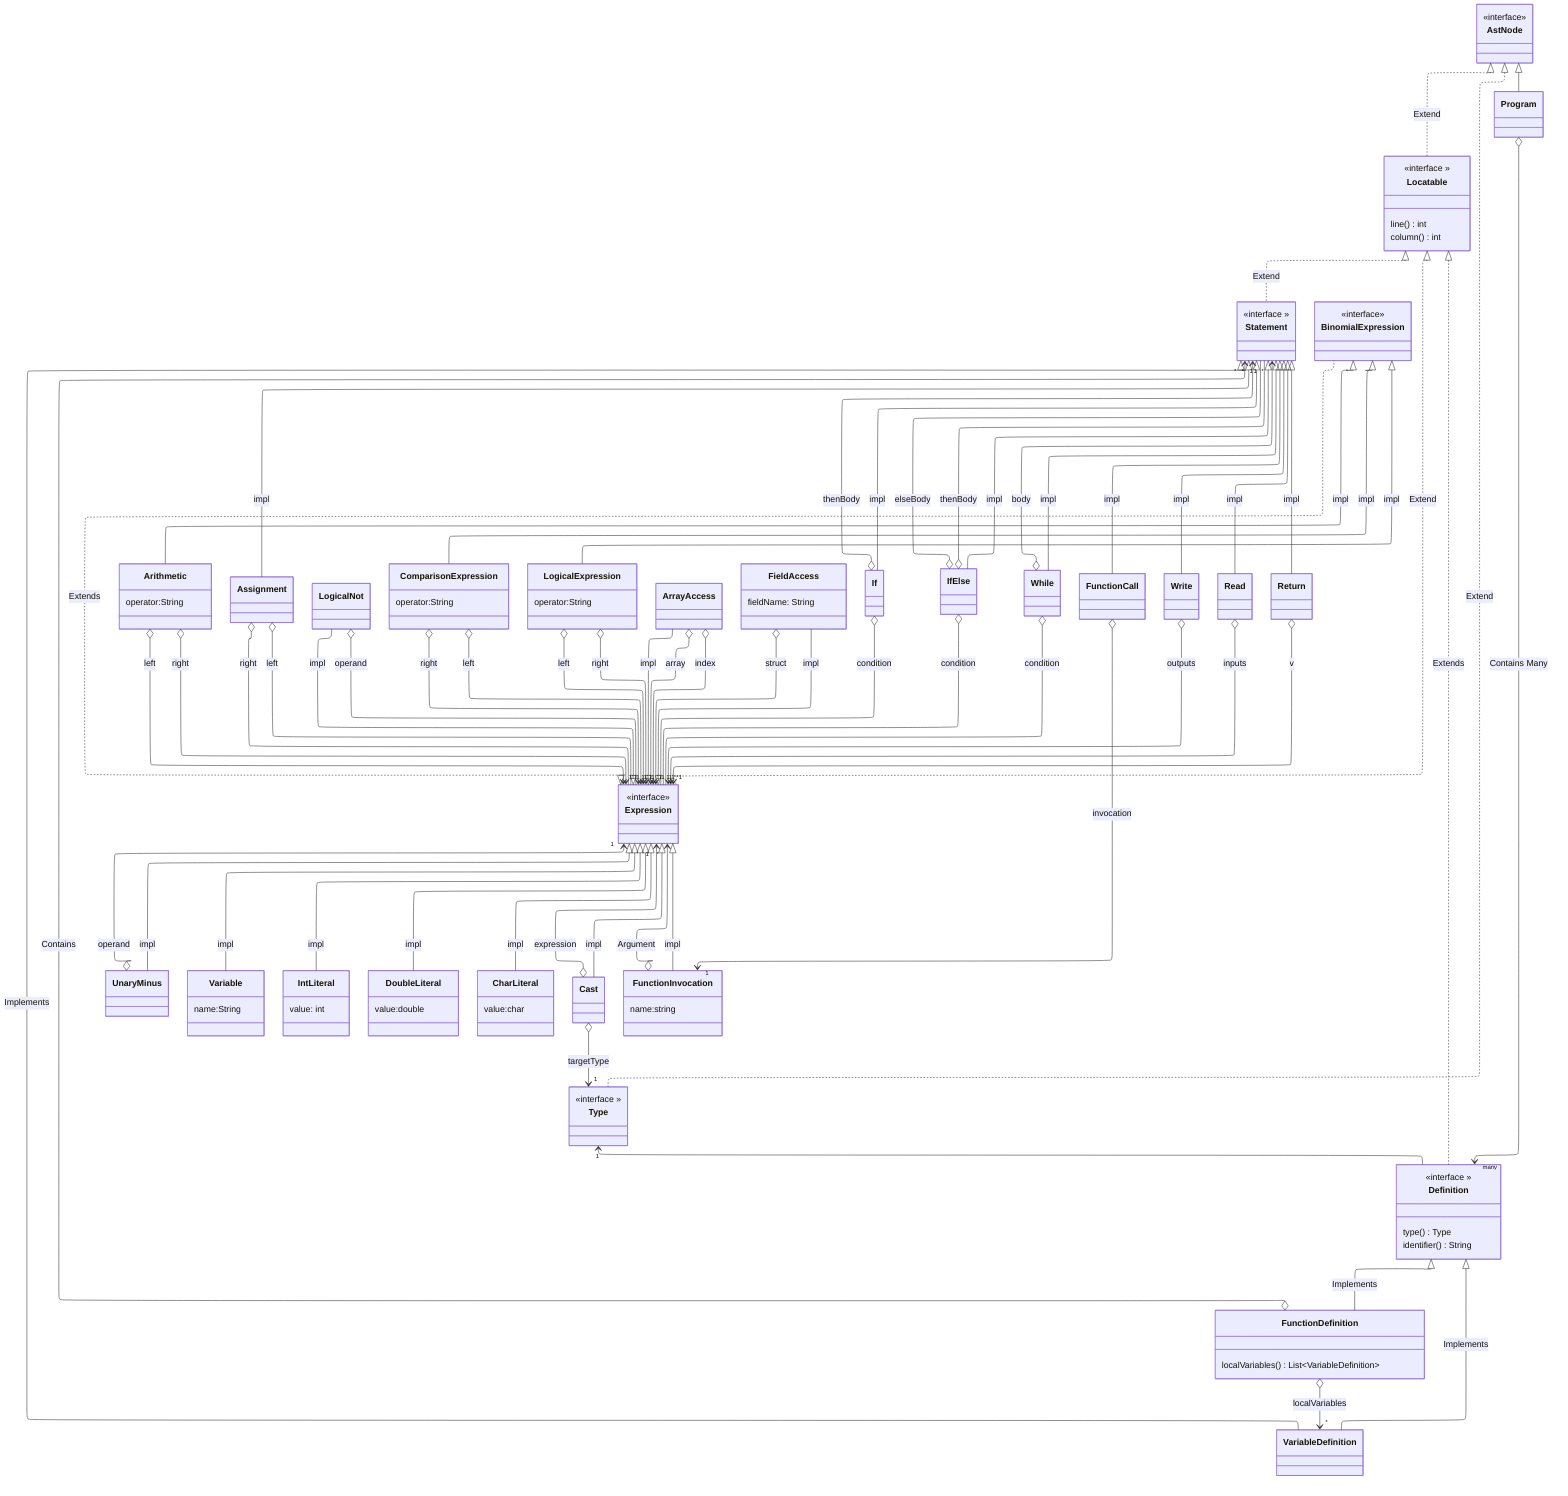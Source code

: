 ---
config:
  layout: elk
---
%% renders using the online version mermaid live editor.
classDiagram
    class AstNode {
        <<interface>>
    }
    class Locatable {
        <<interface >>
        line()  int
        column() int
    }
    AstNode <|.. Locatable : Extend
    class Definition{
        <<interface >>
        type() Type
        identifier() String
    }
    class  FunctionDefinition{
        localVariables() List~VariableDefinition~
    }
    class VariableDefinition{
    }
    Definition <|-- FunctionDefinition:Implements
    Definition <|-- VariableDefinition:Implements
    Locatable <|.. Definition: Extends
    class  Program {
    }
    AstNode <|-- Program
    Program o--> "many" Definition: Contains Many
    class Type{
    <<interface >>
    }
    AstNode <|.. Type:Extend
    Type "1" <--  Definition

    class Statement{
    <<interface >>
    }
    Locatable <|..  Statement :Extend
    FunctionDefinition o--> "*" Statement : Contains
    FunctionDefinition o--> "*" VariableDefinition : localVariables

    Statement <|-- VariableDefinition : Implements
    class Expression{
    <<interface>>
    }


    class UnaryMinus{

            }



    class Variable {
    name:String
    }
    class IntLiteral{
    value: int
    }
    class Arithmetic{
    operator:String
    }
    Expression <|-- UnaryMinus:impl
    Expression <|-- Variable:impl
    Expression <|-- IntLiteral:impl
    BinomialExpression <|-- Arithmetic:impl
    UnaryMinus o--> "1" Expression : operand
    Locatable <|.. Expression: Extend


    class Assignment{

            }

    Statement <|-- Assignment:impl

    Assignment o--  "1" Expression :left
    Assignment o--  "1" Expression :right
    class DoubleLiteral {
    value:double
    }

    class CharLiteral{
    value:char
    }

    %% cast is an expression that contains a type to cast into and an
    %% expression that needs to be evaluated to a type that can be cast to type
    class Cast{
            }
    Cast o--> "1" Type: targetType
    Cast o--> "1" Expression: expression

    Expression <|-- DoubleLiteral:impl

    Expression <|-- CharLiteral:impl
    Expression <|-- Cast:impl


    class BinomialExpression{
    <<interface>>
    }

    Expression <|.. BinomialExpression:Extends


    class LogicalNot{

            }
    Expression <|-- LogicalNot:impl
    LogicalNot o-- "1" Expression: operand



    class ComparisonExpression{
    operator:String

    }

    BinomialExpression <|-- ComparisonExpression:impl

    %% ComparisonExpression needs its two operands
    ComparisonExpression o--> "1" Expression : left
    ComparisonExpression o--> "1" Expression : right

    %% LogicalExpression needs its two operands
    LogicalExpression o--> "1" Expression : left
    LogicalExpression o--> "1" Expression : right

    %% Arithmetic Node needs its two operands
    Arithmetic o--> "1" Expression : left
    Arithmetic o--> "1" Expression : right



    class LogicalExpression{

    operator:String
    }

    BinomialExpression <|-- LogicalExpression:impl


    %% array access requires both an index expression and an array expression.
    %% that is, ArrayAccess has one expression that evaluates to an array
    %% like `getArray()` and another which evaluates to an index `4+1`

    class ArrayAccess{

            }

    Expression <|-- ArrayAccess :impl
    ArrayAccess o--> "1" Expression: array
    ArrayAccess o--> "1" Expression: index


    %% call_func()
    class FunctionInvocation{
    name:string
    }
    %% argument list is basically a list of 0 or more expressions
    Expression <|-- FunctionInvocation: impl
    FunctionInvocation o--> "*" Expression: Argument




    %% expression.string
    %% the lhs can evaluate to a struct, like getCar().model
    %% rhs is not expression. just a string identifier because it cannot evaluate to anything
    class FieldAccess {
    fieldName: String
    }
    Expression <|-- FieldAccess : impl
    FieldAccess o--> "1" Expression : struct

    %% of statement without an else clause
    %% if in c syntax:
    %% if (condition){
    %%
    %% }
    %% condition is an expression that evaluates to true
    %% meaning that we need a bool type
    class If{

            }
    Statement <|-- If: impl
    If o-- "1" Expression : condition
    If o--> "*" Statement : thenBody

    class IfElse{

            }
    Statement <|-- IfElse: impl
    IfElse o-- "1" Expression : condition
    IfElse o-- "1" Statement : thenBody
    IfElse o-- "1" Statement : elseBody
    %% while(condition is true){
    %% }
    class While{

            }
    Statement <|-- While: impl
    While o-- "1" Expression : condition
    While o--> "*" Statement : body


    %% function call as statement (for procedures)
    class FunctionCall {
        }
    Statement <|-- FunctionCall : impl
    FunctionCall o--> "1" FunctionInvocation : invocation


    %% keep for later...
    %% inside strict you can define local variables or recursive structure
    %% they can be arrays with [], anomyous (no name following the strict)
    %% or named, if followed by a name.
    %%class StructDefinition{

    %% }

    %%Definition <|-- StructDefinition: imp



    %% write and read statements for I/O
    %% write a+b;
    class Write {
        }
    Statement <|-- Write : impl
    Write o--> "*" Expression : outputs


    class Read {
        }
    Statement <|-- Read : impl
    Read o--> "*" Expression : inputs
    %% read x; - must be lvalue

    %% return statement - spec says expression is required
    class Return {
        }
    Statement <|-- Return : impl
    Return o--> "1" Expression : v